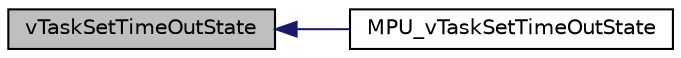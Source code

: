 digraph "vTaskSetTimeOutState"
{
  edge [fontname="Helvetica",fontsize="10",labelfontname="Helvetica",labelfontsize="10"];
  node [fontname="Helvetica",fontsize="10",shape=record];
  rankdir="LR";
  Node84 [label="vTaskSetTimeOutState",height=0.2,width=0.4,color="black", fillcolor="grey75", style="filled", fontcolor="black"];
  Node84 -> Node85 [dir="back",color="midnightblue",fontsize="10",style="solid",fontname="Helvetica"];
  Node85 [label="MPU_vTaskSetTimeOutState",height=0.2,width=0.4,color="black", fillcolor="white", style="filled",URL="$mpu__wrappers_8c.html#a0c2b837c8ebc7189c2d168f26e8fc47c"];
}
